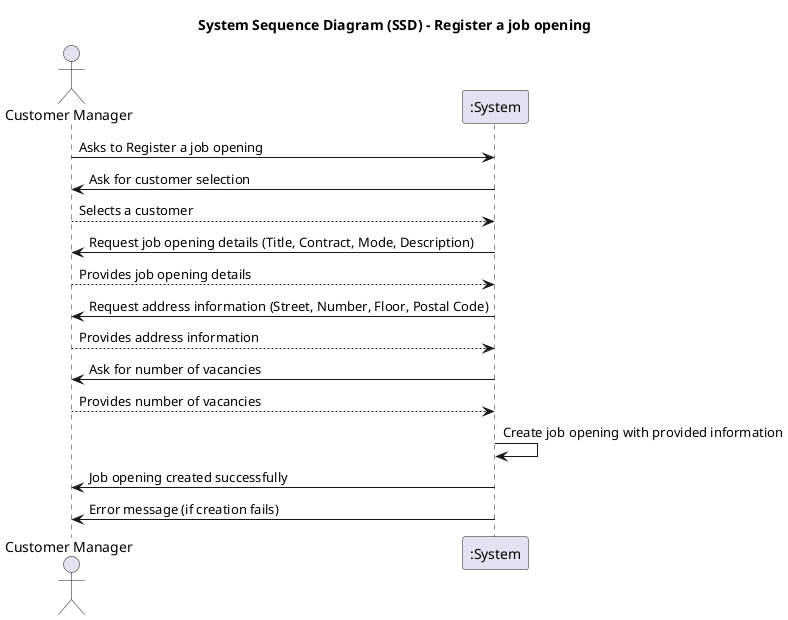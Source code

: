 @startuml

title System Sequence Diagram (SSD) - Register a job opening

actor "Customer Manager" as U
participant ":System" as S

U -> S : Asks to Register a job opening
S -> U : Ask for customer selection
U --> S : Selects a customer

S -> U : Request job opening details (Title, Contract, Mode, Description)
U --> S : Provides job opening details

S -> U : Request address information (Street, Number, Floor, Postal Code)
U --> S : Provides address information

S -> U : Ask for number of vacancies
U --> S : Provides number of vacancies

S -> S : Create job opening with provided information

S -> U : Job opening created successfully
S -> U : Error message (if creation fails)

@enduml